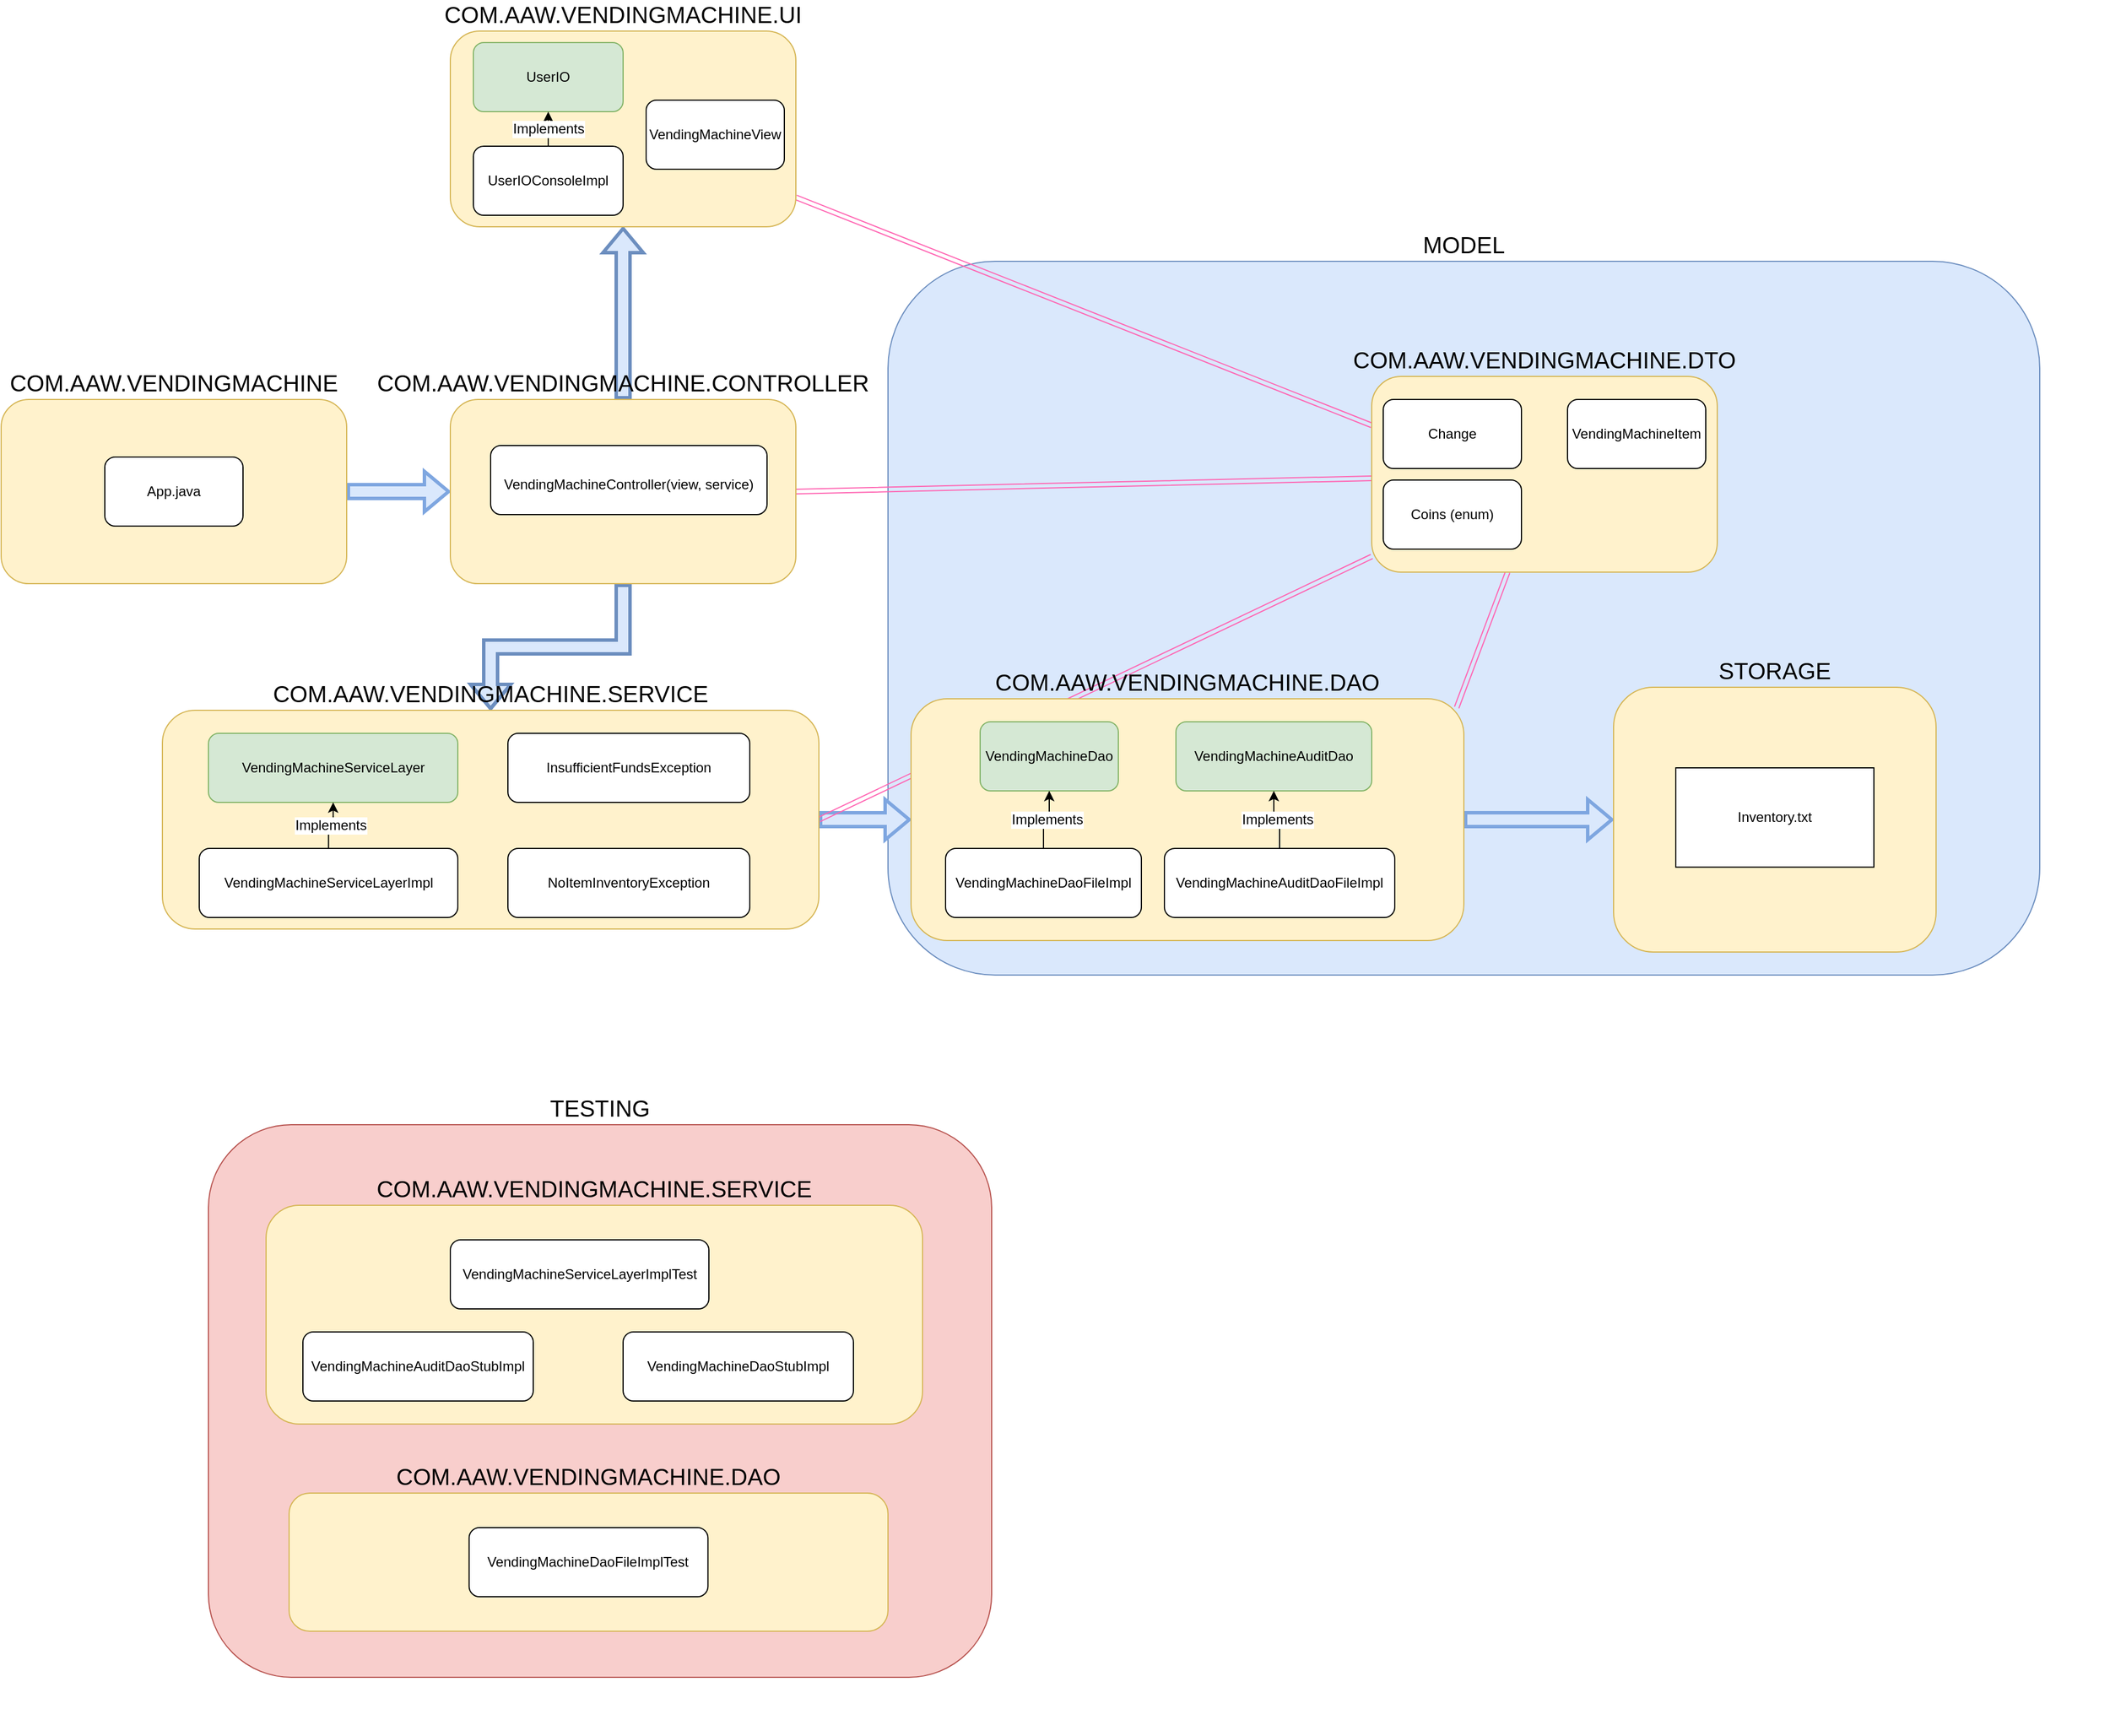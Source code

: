 <mxfile version="14.9.4" type="device" pages="4"><diagram id="OoF7G4NYXVCLZxk5NC1T" name="Design"><mxGraphModel dx="2880" dy="2231" grid="1" gridSize="10" guides="1" tooltips="1" connect="1" arrows="1" fold="1" page="1" pageScale="1" pageWidth="850" pageHeight="1100" math="0" shadow="0"><root><mxCell id="0"/><object label="High-Level Connection" id="k3TDwOXeoxticc01-gS3-19"><mxCell parent="0"/></object><mxCell id="k3TDwOXeoxticc01-gS3-32" value="&lt;font style=&quot;font-size: 20px&quot;&gt;MODEL&lt;/font&gt;" style="rounded=1;whiteSpace=wrap;html=1;fontSize=12;labelPosition=center;verticalLabelPosition=top;align=center;verticalAlign=bottom;fillColor=#dae8fc;strokeColor=#6c8ebf;" vertex="1" parent="k3TDwOXeoxticc01-gS3-19"><mxGeometry x="530" y="110" width="1000" height="620" as="geometry"/></mxCell><mxCell id="k3TDwOXeoxticc01-gS3-22" style="edgeStyle=orthogonalEdgeStyle;rounded=0;jumpStyle=arc;orthogonalLoop=1;jettySize=auto;html=1;entryX=0.5;entryY=1;entryDx=0;entryDy=0;fontSize=12;shape=flexArrow;strokeColor=#6c8ebf;fillColor=#DAE8FC;strokeWidth=3;" edge="1" parent="k3TDwOXeoxticc01-gS3-19" source="sEYX_OMZWQYn6KNAahJO-49" target="sEYX_OMZWQYn6KNAahJO-50"><mxGeometry relative="1" as="geometry"/></mxCell><mxCell id="k3TDwOXeoxticc01-gS3-23" style="edgeStyle=orthogonalEdgeStyle;rounded=0;jumpStyle=arc;orthogonalLoop=1;jettySize=auto;html=1;fontSize=12;shape=flexArrow;strokeColor=#6c8ebf;fillColor=#DAE8FC;strokeWidth=3;" edge="1" parent="k3TDwOXeoxticc01-gS3-19" source="sEYX_OMZWQYn6KNAahJO-49" target="sEYX_OMZWQYn6KNAahJO-51"><mxGeometry relative="1" as="geometry"/></mxCell><mxCell id="k3TDwOXeoxticc01-gS3-25" style="edgeStyle=orthogonalEdgeStyle;shape=flexArrow;rounded=0;jumpStyle=arc;orthogonalLoop=1;jettySize=auto;html=1;entryX=0;entryY=0.5;entryDx=0;entryDy=0;fontSize=12;strokeColor=#7EA6E0;strokeWidth=3;fillColor=#DAE8FC;" edge="1" parent="k3TDwOXeoxticc01-gS3-19" source="sEYX_OMZWQYn6KNAahJO-51" target="sEYX_OMZWQYn6KNAahJO-27"><mxGeometry relative="1" as="geometry"/></mxCell><mxCell id="k3TDwOXeoxticc01-gS3-26" style="edgeStyle=orthogonalEdgeStyle;shape=flexArrow;rounded=0;jumpStyle=arc;orthogonalLoop=1;jettySize=auto;html=1;entryX=0;entryY=0.5;entryDx=0;entryDy=0;fontSize=12;strokeColor=#7EA6E0;strokeWidth=3;fillColor=#DAE8FC;" edge="1" parent="k3TDwOXeoxticc01-gS3-19" source="sEYX_OMZWQYn6KNAahJO-58" target="sEYX_OMZWQYn6KNAahJO-49"><mxGeometry relative="1" as="geometry"/></mxCell><mxCell id="k3TDwOXeoxticc01-gS3-27" style="edgeStyle=orthogonalEdgeStyle;shape=flexArrow;rounded=0;jumpStyle=arc;orthogonalLoop=1;jettySize=auto;html=1;entryX=0;entryY=0.5;entryDx=0;entryDy=0;fontSize=12;strokeColor=#7EA6E0;strokeWidth=3;fillColor=#DAE8FC;" edge="1" parent="k3TDwOXeoxticc01-gS3-19" source="sEYX_OMZWQYn6KNAahJO-27" target="sEYX_OMZWQYn6KNAahJO-33"><mxGeometry relative="1" as="geometry"/></mxCell><mxCell id="k3TDwOXeoxticc01-gS3-28" style="shape=link;rounded=0;jumpStyle=arc;orthogonalLoop=1;jettySize=auto;html=1;entryX=1;entryY=0.5;entryDx=0;entryDy=0;fontSize=12;strokeWidth=1;fillColor=#DAE8FC;strokeColor=#FF66B3;" edge="1" parent="k3TDwOXeoxticc01-gS3-19" source="sEYX_OMZWQYn6KNAahJO-45" target="sEYX_OMZWQYn6KNAahJO-49"><mxGeometry relative="1" as="geometry"/></mxCell><mxCell id="k3TDwOXeoxticc01-gS3-29" style="shape=link;rounded=0;jumpStyle=arc;orthogonalLoop=1;jettySize=auto;html=1;fontSize=12;strokeColor=#FF66B3;strokeWidth=1;fillColor=#DAE8FC;entryX=0;entryY=0.25;entryDx=0;entryDy=0;" edge="1" parent="k3TDwOXeoxticc01-gS3-19" source="sEYX_OMZWQYn6KNAahJO-50" target="sEYX_OMZWQYn6KNAahJO-45"><mxGeometry relative="1" as="geometry"><mxPoint x="640" y="300" as="targetPoint"/></mxGeometry></mxCell><mxCell id="k3TDwOXeoxticc01-gS3-30" style="edgeStyle=none;shape=link;rounded=0;jumpStyle=arc;orthogonalLoop=1;jettySize=auto;html=1;entryX=1;entryY=0.5;entryDx=0;entryDy=0;fontSize=12;strokeColor=#FF66B3;strokeWidth=1;fillColor=#DAE8FC;" edge="1" parent="k3TDwOXeoxticc01-gS3-19" source="sEYX_OMZWQYn6KNAahJO-45" target="sEYX_OMZWQYn6KNAahJO-51"><mxGeometry relative="1" as="geometry"/></mxCell><mxCell id="k3TDwOXeoxticc01-gS3-31" style="edgeStyle=none;shape=link;rounded=0;jumpStyle=arc;orthogonalLoop=1;jettySize=auto;html=1;entryX=0.987;entryY=0.036;entryDx=0;entryDy=0;entryPerimeter=0;fontSize=12;strokeColor=#FF66B3;strokeWidth=1;fillColor=#DAE8FC;" edge="1" parent="k3TDwOXeoxticc01-gS3-19" source="sEYX_OMZWQYn6KNAahJO-45" target="sEYX_OMZWQYn6KNAahJO-27"><mxGeometry relative="1" as="geometry"/></mxCell><object label="Packages" id="sEYX_OMZWQYn6KNAahJO-25"><mxCell parent="0"/></object><mxCell id="sEYX_OMZWQYn6KNAahJO-50" value="&lt;div&gt;COM.AAW.VENDINGMACHINE.UI&lt;/div&gt;" style="rounded=1;whiteSpace=wrap;html=1;fillColor=#fff2cc;strokeColor=#d6b656;labelPosition=center;verticalLabelPosition=top;align=center;verticalAlign=bottom;fontSize=20;" vertex="1" parent="sEYX_OMZWQYn6KNAahJO-25"><mxGeometry x="150" y="-90" width="300" height="170" as="geometry"/></mxCell><mxCell id="sEYX_OMZWQYn6KNAahJO-36" value="Implements" style="edgeStyle=orthogonalEdgeStyle;rounded=0;jumpStyle=arc;orthogonalLoop=1;jettySize=auto;html=1;fontSize=12;" edge="1" parent="sEYX_OMZWQYn6KNAahJO-25" source="sEYX_OMZWQYn6KNAahJO-37"><mxGeometry relative="1" as="geometry"><mxPoint x="225" y="130" as="targetPoint"/></mxGeometry></mxCell><mxCell id="sEYX_OMZWQYn6KNAahJO-66" value="" style="group" vertex="1" connectable="0" parent="sEYX_OMZWQYn6KNAahJO-25"><mxGeometry x="950" y="210" width="300" height="170" as="geometry"/></mxCell><mxCell id="sEYX_OMZWQYn6KNAahJO-45" value="&lt;font style=&quot;font-size: 20px&quot;&gt;COM.AAW.VENDINGMACHINE.DTO&lt;/font&gt;" style="rounded=1;whiteSpace=wrap;html=1;fillColor=#fff2cc;strokeColor=#d6b656;labelPosition=center;verticalLabelPosition=top;align=center;verticalAlign=bottom;" vertex="1" parent="sEYX_OMZWQYn6KNAahJO-66"><mxGeometry width="300" height="170" as="geometry"/></mxCell><mxCell id="sEYX_OMZWQYn6KNAahJO-47" value="Change" style="rounded=1;whiteSpace=wrap;html=1;fontFamily=Helvetica;fontSize=12;fontColor=#000000;align=center;strokeColor=#000000;fillColor=#ffffff;" vertex="1" parent="sEYX_OMZWQYn6KNAahJO-66"><mxGeometry x="10" y="20" width="120" height="60" as="geometry"/></mxCell><mxCell id="sEYX_OMZWQYn6KNAahJO-48" value="VendingMachineItem" style="rounded=1;whiteSpace=wrap;html=1;fontFamily=Helvetica;fontSize=12;fontColor=#000000;align=center;strokeColor=#000000;fillColor=#ffffff;" vertex="1" parent="sEYX_OMZWQYn6KNAahJO-66"><mxGeometry x="170" y="20" width="120" height="60" as="geometry"/></mxCell><mxCell id="k3TDwOXeoxticc01-gS3-37" value="Coins (enum)" style="rounded=1;whiteSpace=wrap;html=1;fontSize=12;" vertex="1" parent="sEYX_OMZWQYn6KNAahJO-66"><mxGeometry x="10" y="90" width="120" height="60" as="geometry"/></mxCell><mxCell id="sEYX_OMZWQYn6KNAahJO-64" value="" style="group" vertex="1" connectable="0" parent="sEYX_OMZWQYn6KNAahJO-25"><mxGeometry x="150" y="230" width="300" height="160" as="geometry"/></mxCell><mxCell id="sEYX_OMZWQYn6KNAahJO-49" value="&lt;div align=&quot;center&quot;&gt;COM.AAW.VENDINGMACHINE.CONTROLLER&lt;/div&gt;" style="rounded=1;whiteSpace=wrap;html=1;fillColor=#fff2cc;strokeColor=#d6b656;labelPosition=center;verticalLabelPosition=top;align=center;verticalAlign=bottom;fontSize=20;" vertex="1" parent="sEYX_OMZWQYn6KNAahJO-64"><mxGeometry width="300" height="160" as="geometry"/></mxCell><mxCell id="sEYX_OMZWQYn6KNAahJO-53" value="&lt;div&gt;&lt;font style=&quot;font-size: 12px&quot;&gt;VendingMachineController(view, service)&lt;br&gt;&lt;/font&gt;&lt;/div&gt;" style="rounded=1;whiteSpace=wrap;html=1;fontFamily=Helvetica;fontSize=20;fontColor=#000000;align=center;strokeColor=#000000;fillColor=#ffffff;" vertex="1" parent="sEYX_OMZWQYn6KNAahJO-64"><mxGeometry x="35" y="40" width="240" height="60" as="geometry"/></mxCell><mxCell id="sEYX_OMZWQYn6KNAahJO-57" value="" style="group" vertex="1" connectable="0" parent="sEYX_OMZWQYn6KNAahJO-25"><mxGeometry x="-240" y="230" width="300" height="160" as="geometry"/></mxCell><mxCell id="sEYX_OMZWQYn6KNAahJO-58" value="COM.AAW.VENDINGMACHINE" style="rounded=1;whiteSpace=wrap;html=1;fillColor=#fff2cc;strokeColor=#d6b656;labelPosition=center;verticalLabelPosition=top;align=center;verticalAlign=bottom;fontSize=20;" vertex="1" parent="sEYX_OMZWQYn6KNAahJO-57"><mxGeometry width="300" height="160" as="geometry"/></mxCell><mxCell id="sEYX_OMZWQYn6KNAahJO-59" value="App.java" style="rounded=1;whiteSpace=wrap;html=1;fontFamily=Helvetica;fontSize=12;fontColor=#000000;align=center;strokeColor=#000000;fillColor=#ffffff;" vertex="1" parent="sEYX_OMZWQYn6KNAahJO-57"><mxGeometry x="90" y="50" width="120" height="60" as="geometry"/></mxCell><mxCell id="CrSQT0zqwehEOhELOCYa-11" value="" style="group" vertex="1" connectable="0" parent="sEYX_OMZWQYn6KNAahJO-25"><mxGeometry x="1160" y="480" width="430" height="230" as="geometry"/></mxCell><mxCell id="sEYX_OMZWQYn6KNAahJO-33" value="STORAGE" style="rounded=1;whiteSpace=wrap;html=1;fillColor=#fff2cc;strokeColor=#d6b656;labelPosition=center;verticalLabelPosition=top;align=center;verticalAlign=bottom;fontSize=20;" vertex="1" parent="CrSQT0zqwehEOhELOCYa-11"><mxGeometry width="280" height="230" as="geometry"/></mxCell><mxCell id="CrSQT0zqwehEOhELOCYa-10" value="Inventory.txt" style="rounded=0;whiteSpace=wrap;html=1;fontSize=12;" vertex="1" parent="CrSQT0zqwehEOhELOCYa-11"><mxGeometry x="53.997" y="70.005" width="172" height="86.25" as="geometry"/></mxCell><mxCell id="k3TDwOXeoxticc01-gS3-16" value="" style="group" vertex="1" connectable="0" parent="sEYX_OMZWQYn6KNAahJO-25"><mxGeometry x="550" y="490" width="690" height="210" as="geometry"/></mxCell><mxCell id="sEYX_OMZWQYn6KNAahJO-27" value="&lt;font style=&quot;font-size: 20px&quot;&gt;COM.AAW.VENDINGMACHINE.DAO&lt;/font&gt;" style="rounded=1;whiteSpace=wrap;html=1;fillColor=#fff2cc;strokeColor=#d6b656;labelPosition=center;verticalLabelPosition=top;align=center;verticalAlign=bottom;" vertex="1" parent="k3TDwOXeoxticc01-gS3-16"><mxGeometry width="480" height="210" as="geometry"/></mxCell><mxCell id="CrSQT0zqwehEOhELOCYa-7" value="VendingMachineAuditDaoFileImpl" style="rounded=1;whiteSpace=wrap;html=1;fontFamily=Helvetica;fontSize=12;fontColor=#000000;align=center;strokeColor=#000000;fillColor=#ffffff;" vertex="1" parent="k3TDwOXeoxticc01-gS3-16"><mxGeometry x="220" y="130" width="200" height="60" as="geometry"/></mxCell><mxCell id="CrSQT0zqwehEOhELOCYa-6" value="VendingMachineAuditDao" style="rounded=1;whiteSpace=wrap;html=1;fontFamily=Helvetica;fontSize=12;fontColor=#000000;align=center;strokeColor=#82b366;fillColor=#d5e8d4;" vertex="1" parent="k3TDwOXeoxticc01-gS3-16"><mxGeometry x="230" y="20" width="170" height="60" as="geometry"/></mxCell><mxCell id="CrSQT0zqwehEOhELOCYa-1" value="VendingMachineDao" style="rounded=1;whiteSpace=wrap;html=1;fontFamily=Helvetica;fontSize=12;fontColor=#000000;align=center;strokeColor=#82b366;fillColor=#d5e8d4;" vertex="1" parent="k3TDwOXeoxticc01-gS3-16"><mxGeometry x="60" y="20" width="120" height="60" as="geometry"/></mxCell><mxCell id="CrSQT0zqwehEOhELOCYa-4" value="VendingMachineDaoFileImpl" style="rounded=1;whiteSpace=wrap;html=1;fontFamily=Helvetica;fontSize=12;fontColor=#000000;align=center;strokeColor=#000000;fillColor=#ffffff;" vertex="1" parent="k3TDwOXeoxticc01-gS3-16"><mxGeometry x="30" y="130" width="170" height="60" as="geometry"/></mxCell><mxCell id="CrSQT0zqwehEOhELOCYa-8" value="Implements" style="edgeStyle=orthogonalEdgeStyle;rounded=0;jumpStyle=arc;orthogonalLoop=1;jettySize=auto;html=1;fontSize=12;" edge="1" parent="k3TDwOXeoxticc01-gS3-16" source="CrSQT0zqwehEOhELOCYa-7" target="CrSQT0zqwehEOhELOCYa-6"><mxGeometry x="-30" y="700" as="geometry"/></mxCell><mxCell id="CrSQT0zqwehEOhELOCYa-5" value="Implements" style="edgeStyle=orthogonalEdgeStyle;rounded=0;jumpStyle=arc;orthogonalLoop=1;jettySize=auto;html=1;fontSize=12;" edge="1" parent="k3TDwOXeoxticc01-gS3-16" source="CrSQT0zqwehEOhELOCYa-4" target="CrSQT0zqwehEOhELOCYa-1"><mxGeometry x="-30" y="700" as="geometry"/></mxCell><mxCell id="k3TDwOXeoxticc01-gS3-17" value="" style="group" vertex="1" connectable="0" parent="sEYX_OMZWQYn6KNAahJO-25"><mxGeometry x="-120" y="480" width="610" height="230" as="geometry"/></mxCell><mxCell id="sEYX_OMZWQYn6KNAahJO-51" value="COM.AAW.VENDINGMACHINE.SERVICE" style="rounded=1;whiteSpace=wrap;html=1;fillColor=#fff2cc;strokeColor=#d6b656;labelPosition=center;verticalLabelPosition=top;align=center;verticalAlign=bottom;fontSize=20;" vertex="1" parent="k3TDwOXeoxticc01-gS3-17"><mxGeometry x="20" y="20" width="570" height="190" as="geometry"/></mxCell><mxCell id="k3TDwOXeoxticc01-gS3-10" value="VendingMachineServiceLayer" style="rounded=1;whiteSpace=wrap;html=1;fontSize=12;fillColor=#d5e8d4;strokeColor=#82b366;" vertex="1" parent="k3TDwOXeoxticc01-gS3-17"><mxGeometry x="60" y="40" width="216.5" height="60" as="geometry"/></mxCell><mxCell id="k3TDwOXeoxticc01-gS3-11" value="VendingMachineServiceLayerImpl" style="rounded=1;whiteSpace=wrap;html=1;fontSize=12;" vertex="1" parent="k3TDwOXeoxticc01-gS3-17"><mxGeometry x="52" y="140" width="224.5" height="60" as="geometry"/></mxCell><mxCell id="k3TDwOXeoxticc01-gS3-12" value="Implements" style="edgeStyle=orthogonalEdgeStyle;rounded=0;jumpStyle=arc;orthogonalLoop=1;jettySize=auto;html=1;entryX=0.5;entryY=1;entryDx=0;entryDy=0;fontSize=12;" edge="1" parent="k3TDwOXeoxticc01-gS3-17" source="k3TDwOXeoxticc01-gS3-11" target="k3TDwOXeoxticc01-gS3-10"><mxGeometry relative="1" as="geometry"/></mxCell><mxCell id="k3TDwOXeoxticc01-gS3-35" value="InsufficientFundsException" style="rounded=1;whiteSpace=wrap;html=1;fontSize=12;" vertex="1" parent="k3TDwOXeoxticc01-gS3-17"><mxGeometry x="320" y="40" width="210" height="60" as="geometry"/></mxCell><mxCell id="k3TDwOXeoxticc01-gS3-36" value="NoItemInventoryException" style="rounded=1;whiteSpace=wrap;html=1;fontSize=12;" vertex="1" parent="k3TDwOXeoxticc01-gS3-17"><mxGeometry x="320" y="140" width="210" height="60" as="geometry"/></mxCell><mxCell id="k3TDwOXeoxticc01-gS3-34" value="" style="group" vertex="1" connectable="0" parent="sEYX_OMZWQYn6KNAahJO-25"><mxGeometry x="170" y="-80" width="270" height="150" as="geometry"/></mxCell><mxCell id="k3TDwOXeoxticc01-gS3-33" value="VendingMachineView" style="rounded=1;whiteSpace=wrap;html=1;fontSize=12;" vertex="1" parent="k3TDwOXeoxticc01-gS3-34"><mxGeometry x="150" y="50" width="120" height="60" as="geometry"/></mxCell><mxCell id="sEYX_OMZWQYn6KNAahJO-54" value="UserIO" style="rounded=1;whiteSpace=wrap;html=1;fontFamily=Helvetica;fontSize=12;fontColor=#000000;align=center;strokeColor=#82b366;fillColor=#d5e8d4;" vertex="1" parent="k3TDwOXeoxticc01-gS3-34"><mxGeometry width="130" height="60" as="geometry"/></mxCell><mxCell id="sEYX_OMZWQYn6KNAahJO-56" value="UserIOConsoleImpl" style="rounded=1;whiteSpace=wrap;html=1;fontFamily=Helvetica;fontSize=12;fontColor=#000000;align=center;strokeColor=#000000;fillColor=#ffffff;" vertex="1" parent="k3TDwOXeoxticc01-gS3-34"><mxGeometry y="90" width="130" height="60" as="geometry"/></mxCell><mxCell id="sEYX_OMZWQYn6KNAahJO-55" value="Implements" style="edgeStyle=orthogonalEdgeStyle;rounded=0;jumpStyle=arc;orthogonalLoop=1;jettySize=auto;html=1;fontSize=12;" edge="1" parent="k3TDwOXeoxticc01-gS3-34" source="sEYX_OMZWQYn6KNAahJO-56" target="sEYX_OMZWQYn6KNAahJO-54"><mxGeometry relative="1" as="geometry"/></mxCell><mxCell id="WE9ymeYeno0-D-J5T8xu-0" value="&lt;font style=&quot;font-size: 20px&quot;&gt;TESTING&lt;/font&gt;" style="rounded=1;whiteSpace=wrap;html=1;fontSize=12;fillColor=#f8cecc;strokeColor=#b85450;labelPosition=center;verticalLabelPosition=top;align=center;verticalAlign=bottom;" vertex="1" parent="sEYX_OMZWQYn6KNAahJO-25"><mxGeometry x="-60" y="860" width="680" height="480" as="geometry"/></mxCell><mxCell id="WE9ymeYeno0-D-J5T8xu-1" value="" style="group" vertex="1" connectable="0" parent="sEYX_OMZWQYn6KNAahJO-25"><mxGeometry x="-30" y="910" width="650" height="430" as="geometry"/></mxCell><mxCell id="WE9ymeYeno0-D-J5T8xu-2" value="COM.AAW.VENDINGMACHINE.SERVICE" style="rounded=1;whiteSpace=wrap;html=1;fillColor=#fff2cc;strokeColor=#d6b656;labelPosition=center;verticalLabelPosition=top;align=center;verticalAlign=bottom;fontSize=20;" vertex="1" parent="WE9ymeYeno0-D-J5T8xu-1"><mxGeometry x="20" y="20" width="570" height="190" as="geometry"/></mxCell><mxCell id="WE9ymeYeno0-D-J5T8xu-3" value="VendingMachineServiceLayerImplTest" style="rounded=1;whiteSpace=wrap;html=1;fontSize=12;" vertex="1" parent="WE9ymeYeno0-D-J5T8xu-1"><mxGeometry x="180" y="50" width="224.5" height="60" as="geometry"/></mxCell><mxCell id="WE9ymeYeno0-D-J5T8xu-4" value="VendingMachineAuditDaoStubImpl" style="rounded=1;whiteSpace=wrap;html=1;fontFamily=Helvetica;fontSize=12;fontColor=#000000;align=center;strokeColor=#000000;fillColor=#ffffff;" vertex="1" parent="WE9ymeYeno0-D-J5T8xu-1"><mxGeometry x="52" y="130" width="200" height="60" as="geometry"/></mxCell><mxCell id="WE9ymeYeno0-D-J5T8xu-5" value="VendingMachineDaoStubImpl" style="rounded=1;whiteSpace=wrap;html=1;fontFamily=Helvetica;fontSize=12;fontColor=#000000;align=center;strokeColor=#000000;fillColor=#ffffff;" vertex="1" parent="WE9ymeYeno0-D-J5T8xu-1"><mxGeometry x="330" y="130" width="200" height="60" as="geometry"/></mxCell><mxCell id="WE9ymeYeno0-D-J5T8xu-6" value="" style="group" vertex="1" connectable="0" parent="sEYX_OMZWQYn6KNAahJO-25"><mxGeometry x="10" y="1180" width="520" height="210" as="geometry"/></mxCell><mxCell id="WE9ymeYeno0-D-J5T8xu-7" value="&lt;font style=&quot;font-size: 20px&quot;&gt;COM.AAW.VENDINGMACHINE.DAO&lt;/font&gt;" style="rounded=1;whiteSpace=wrap;html=1;fillColor=#fff2cc;strokeColor=#d6b656;labelPosition=center;verticalLabelPosition=top;align=center;verticalAlign=bottom;" vertex="1" parent="WE9ymeYeno0-D-J5T8xu-6"><mxGeometry width="520" height="120" as="geometry"/></mxCell><mxCell id="WE9ymeYeno0-D-J5T8xu-8" value="VendingMachineDaoFileImplTest" style="rounded=1;whiteSpace=wrap;html=1;fontFamily=Helvetica;fontSize=12;fontColor=#000000;align=center;strokeColor=#000000;fillColor=#ffffff;" vertex="1" parent="WE9ymeYeno0-D-J5T8xu-6"><mxGeometry x="156.3" y="30" width="207.39" height="60" as="geometry"/></mxCell><object label="Instantiations" id="sEYX_OMZWQYn6KNAahJO-44"><mxCell visible="0" parent="0"/></object><mxCell id="sEYX_OMZWQYn6KNAahJO-61" value="&lt;font style=&quot;font-size: 20px&quot;&gt;Instantiates&lt;/font&gt;" style="edgeStyle=orthogonalEdgeStyle;rounded=0;jumpStyle=arc;orthogonalLoop=1;jettySize=auto;html=1;entryX=0;entryY=0.5;entryDx=0;entryDy=0;fontSize=12;" edge="1" parent="sEYX_OMZWQYn6KNAahJO-44" source="sEYX_OMZWQYn6KNAahJO-59" target="sEYX_OMZWQYn6KNAahJO-56"><mxGeometry relative="1" as="geometry"/></mxCell><mxCell id="sEYX_OMZWQYn6KNAahJO-60" value="Instantiates" style="edgeStyle=orthogonalEdgeStyle;rounded=0;orthogonalLoop=1;jettySize=auto;html=1;fontSize=20;exitX=1;exitY=0.5;exitDx=0;exitDy=0;entryX=0;entryY=0.5;entryDx=0;entryDy=0;" edge="1" parent="sEYX_OMZWQYn6KNAahJO-44" source="sEYX_OMZWQYn6KNAahJO-59" target="sEYX_OMZWQYn6KNAahJO-53"><mxGeometry relative="1" as="geometry"><Array as="points"><mxPoint x="-210" y="350"/><mxPoint x="110" y="350"/><mxPoint x="110" y="320"/></Array></mxGeometry></mxCell><mxCell id="k3TDwOXeoxticc01-gS3-1" value="&lt;font style=&quot;font-size: 20px&quot;&gt;Instantiates&lt;/font&gt;" style="edgeStyle=orthogonalEdgeStyle;rounded=0;jumpStyle=arc;orthogonalLoop=1;jettySize=auto;html=1;entryX=0;entryY=0.5;entryDx=0;entryDy=0;fontSize=12;" edge="1" parent="sEYX_OMZWQYn6KNAahJO-44" source="sEYX_OMZWQYn6KNAahJO-59" target="CrSQT0zqwehEOhELOCYa-4"><mxGeometry relative="1" as="geometry"><Array as="points"><mxPoint x="-260" y="850"/></Array></mxGeometry></mxCell><mxCell id="k3TDwOXeoxticc01-gS3-2" value="&lt;font style=&quot;font-size: 20px&quot;&gt;Instantiates&lt;/font&gt;" style="edgeStyle=orthogonalEdgeStyle;rounded=0;jumpStyle=arc;orthogonalLoop=1;jettySize=auto;html=1;entryX=0.5;entryY=1;entryDx=0;entryDy=0;fontSize=12;" edge="1" parent="sEYX_OMZWQYn6KNAahJO-44" source="sEYX_OMZWQYn6KNAahJO-59" target="CrSQT0zqwehEOhELOCYa-7"><mxGeometry relative="1" as="geometry"><Array as="points"><mxPoint x="-100" y="330"/><mxPoint x="-100" y="920"/><mxPoint x="340" y="920"/></Array></mxGeometry></mxCell><object label="Inheritance" id="sEYX_OMZWQYn6KNAahJO-6"><mxCell parent="0"/></object><mxCell id="sEYX_OMZWQYn6KNAahJO-17" value="Implements" style="edgeStyle=orthogonalEdgeStyle;rounded=0;jumpStyle=arc;orthogonalLoop=1;jettySize=auto;html=1;fontSize=12;" edge="1" parent="sEYX_OMZWQYn6KNAahJO-6" source="sEYX_OMZWQYn6KNAahJO-18"><mxGeometry relative="1" as="geometry"><mxPoint x="225" y="130" as="targetPoint"/></mxGeometry></mxCell><object label="Declarations" id="k3TDwOXeoxticc01-gS3-3"><mxCell parent="0" visible="0"/></object><mxCell id="sEYX_OMZWQYn6KNAahJO-62" value="Declares" style="edgeStyle=orthogonalEdgeStyle;rounded=0;orthogonalLoop=1;jettySize=auto;html=1;fontSize=20;entryX=0;entryY=0.5;entryDx=0;entryDy=0;exitX=1;exitY=0.5;exitDx=0;exitDy=0;jumpStyle=arc;" edge="1" parent="k3TDwOXeoxticc01-gS3-3" source="sEYX_OMZWQYn6KNAahJO-59" target="sEYX_OMZWQYn6KNAahJO-54"><mxGeometry relative="1" as="geometry"><mxPoint x="60" y="180" as="targetPoint"/><Array as="points"><mxPoint x="-210" y="320"/><mxPoint x="-110" y="320"/><mxPoint x="-110" y="100"/></Array></mxGeometry></mxCell><mxCell id="k3TDwOXeoxticc01-gS3-5" value="&lt;font style=&quot;font-size: 20px&quot;&gt;Declares&lt;/font&gt;" style="edgeStyle=orthogonalEdgeStyle;rounded=0;jumpStyle=arc;orthogonalLoop=1;jettySize=auto;html=1;entryX=0;entryY=0.5;entryDx=0;entryDy=0;fontSize=12;" edge="1" parent="k3TDwOXeoxticc01-gS3-3" source="sEYX_OMZWQYn6KNAahJO-59" target="CrSQT0zqwehEOhELOCYa-1"><mxGeometry relative="1" as="geometry"/></mxCell><mxCell id="k3TDwOXeoxticc01-gS3-7" value="&lt;font style=&quot;font-size: 20px&quot;&gt;Declares&lt;/font&gt;" style="edgeStyle=orthogonalEdgeStyle;rounded=0;jumpStyle=arc;orthogonalLoop=1;jettySize=auto;html=1;fontSize=12;" edge="1" parent="k3TDwOXeoxticc01-gS3-3" source="sEYX_OMZWQYn6KNAahJO-59" target="CrSQT0zqwehEOhELOCYa-6"><mxGeometry relative="1" as="geometry"><Array as="points"><mxPoint x="-270" y="650"/><mxPoint x="335" y="650"/></Array></mxGeometry></mxCell></root></mxGraphModel></diagram><diagram id="2bJm8pgUlgXt_QJTcY8k" name="Flowchart"><mxGraphModel dx="4403" dy="1980" grid="1" gridSize="10" guides="1" tooltips="1" connect="1" arrows="1" fold="1" page="1" pageScale="1" pageWidth="850" pageHeight="1100" math="0" shadow="0"><root><mxCell id="3GpXsao0kiNE0YTcrzL2-0"/><object label="Other" id="3GpXsao0kiNE0YTcrzL2-1"><mxCell parent="3GpXsao0kiNE0YTcrzL2-0"/></object><mxCell id="3GpXsao0kiNE0YTcrzL2-6" style="edgeStyle=orthogonalEdgeStyle;rounded=0;orthogonalLoop=1;jettySize=auto;html=1;entryX=0.5;entryY=0;entryDx=0;entryDy=0;fontSize=20;" edge="1" parent="3GpXsao0kiNE0YTcrzL2-1" source="3GpXsao0kiNE0YTcrzL2-3" target="3GpXsao0kiNE0YTcrzL2-5"><mxGeometry relative="1" as="geometry"/></mxCell><mxCell id="3GpXsao0kiNE0YTcrzL2-3" value="START" style="ellipse;whiteSpace=wrap;html=1;aspect=fixed;fontSize=20;" vertex="1" parent="3GpXsao0kiNE0YTcrzL2-1"><mxGeometry x="280" y="100" width="90" height="90" as="geometry"/></mxCell><mxCell id="3GpXsao0kiNE0YTcrzL2-9" value="" style="edgeStyle=orthogonalEdgeStyle;rounded=0;orthogonalLoop=1;jettySize=auto;html=1;fontSize=20;" edge="1" parent="3GpXsao0kiNE0YTcrzL2-1" source="3GpXsao0kiNE0YTcrzL2-4" target="3GpXsao0kiNE0YTcrzL2-8"><mxGeometry relative="1" as="geometry"/></mxCell><mxCell id="3GpXsao0kiNE0YTcrzL2-7" style="edgeStyle=orthogonalEdgeStyle;rounded=0;orthogonalLoop=1;jettySize=auto;html=1;entryX=0.5;entryY=0;entryDx=0;entryDy=0;fontSize=20;" edge="1" parent="3GpXsao0kiNE0YTcrzL2-1" source="3GpXsao0kiNE0YTcrzL2-5" target="3GpXsao0kiNE0YTcrzL2-4"><mxGeometry relative="1" as="geometry"/></mxCell><mxCell id="3GpXsao0kiNE0YTcrzL2-19" style="edgeStyle=orthogonalEdgeStyle;rounded=0;orthogonalLoop=1;jettySize=auto;html=1;fontSize=20;" edge="1" parent="3GpXsao0kiNE0YTcrzL2-1" source="3GpXsao0kiNE0YTcrzL2-8" target="3GpXsao0kiNE0YTcrzL2-16"><mxGeometry relative="1" as="geometry"/></mxCell><mxCell id="3GpXsao0kiNE0YTcrzL2-21" style="edgeStyle=orthogonalEdgeStyle;rounded=0;orthogonalLoop=1;jettySize=auto;html=1;entryX=1;entryY=0.5;entryDx=0;entryDy=0;fontSize=20;" edge="1" parent="3GpXsao0kiNE0YTcrzL2-1" source="3GpXsao0kiNE0YTcrzL2-10" target="3GpXsao0kiNE0YTcrzL2-4"><mxGeometry relative="1" as="geometry"><Array as="points"><mxPoint x="750" y="750"/><mxPoint x="750" y="405"/></Array></mxGeometry></mxCell><mxCell id="3GpXsao0kiNE0YTcrzL2-42" value="No" style="edgeStyle=orthogonalEdgeStyle;rounded=0;orthogonalLoop=1;jettySize=auto;html=1;fontSize=20;" edge="1" parent="3GpXsao0kiNE0YTcrzL2-1" source="3GpXsao0kiNE0YTcrzL2-23" target="3GpXsao0kiNE0YTcrzL2-41"><mxGeometry relative="1" as="geometry"/></mxCell><mxCell id="3GpXsao0kiNE0YTcrzL2-29" style="edgeStyle=orthogonalEdgeStyle;rounded=0;orthogonalLoop=1;jettySize=auto;html=1;entryX=1;entryY=0.5;entryDx=0;entryDy=0;fontSize=20;" edge="1" parent="3GpXsao0kiNE0YTcrzL2-1" source="3GpXsao0kiNE0YTcrzL2-25" target="3GpXsao0kiNE0YTcrzL2-28"><mxGeometry relative="1" as="geometry"/></mxCell><mxCell id="3GpXsao0kiNE0YTcrzL2-31" style="edgeStyle=orthogonalEdgeStyle;rounded=0;orthogonalLoop=1;jettySize=auto;html=1;fontSize=20;" edge="1" parent="3GpXsao0kiNE0YTcrzL2-1" source="3GpXsao0kiNE0YTcrzL2-28" target="3GpXsao0kiNE0YTcrzL2-30"><mxGeometry relative="1" as="geometry"/></mxCell><mxCell id="3GpXsao0kiNE0YTcrzL2-30" value="END" style="ellipse;whiteSpace=wrap;html=1;fontSize=20;" vertex="1" parent="3GpXsao0kiNE0YTcrzL2-1"><mxGeometry x="-350" y="615" width="120" height="80" as="geometry"/></mxCell><mxCell id="3GpXsao0kiNE0YTcrzL2-37" style="edgeStyle=orthogonalEdgeStyle;rounded=0;orthogonalLoop=1;jettySize=auto;html=1;entryX=1;entryY=0.25;entryDx=0;entryDy=0;fontSize=20;" edge="1" parent="3GpXsao0kiNE0YTcrzL2-1" source="3GpXsao0kiNE0YTcrzL2-32" target="3GpXsao0kiNE0YTcrzL2-4"><mxGeometry relative="1" as="geometry"><Array as="points"><mxPoint x="790" y="1255"/><mxPoint x="790" y="379"/></Array></mxGeometry></mxCell><mxCell id="3GpXsao0kiNE0YTcrzL2-52" value="No" style="edgeStyle=orthogonalEdgeStyle;rounded=0;jumpStyle=arc;orthogonalLoop=1;jettySize=auto;html=1;fontSize=20;" edge="1" parent="3GpXsao0kiNE0YTcrzL2-1" source="3GpXsao0kiNE0YTcrzL2-41" target="3GpXsao0kiNE0YTcrzL2-51"><mxGeometry relative="1" as="geometry"/></mxCell><mxCell id="3GpXsao0kiNE0YTcrzL2-41" value="Is item.getPrice() &amp;lt; cash?" style="rhombus;whiteSpace=wrap;html=1;fontSize=20;" vertex="1" parent="3GpXsao0kiNE0YTcrzL2-1"><mxGeometry x="168.75" y="1430" width="292.5" height="190" as="geometry"/></mxCell><mxCell id="3GpXsao0kiNE0YTcrzL2-46" value="" style="edgeStyle=orthogonalEdgeStyle;rounded=0;orthogonalLoop=1;jettySize=auto;html=1;fontSize=20;jumpStyle=arc;" edge="1" parent="3GpXsao0kiNE0YTcrzL2-1" source="3GpXsao0kiNE0YTcrzL2-43" target="3GpXsao0kiNE0YTcrzL2-45"><mxGeometry relative="1" as="geometry"/></mxCell><mxCell id="3GpXsao0kiNE0YTcrzL2-48" style="edgeStyle=orthogonalEdgeStyle;rounded=0;jumpStyle=arc;orthogonalLoop=1;jettySize=auto;html=1;entryX=1;entryY=0.75;entryDx=0;entryDy=0;fontSize=20;exitX=0.5;exitY=0;exitDx=0;exitDy=0;" edge="1" parent="3GpXsao0kiNE0YTcrzL2-1" source="3GpXsao0kiNE0YTcrzL2-45" target="3GpXsao0kiNE0YTcrzL2-4"><mxGeometry relative="1" as="geometry"><Array as="points"><mxPoint x="1108" y="429"/></Array></mxGeometry></mxCell><mxCell id="3GpXsao0kiNE0YTcrzL2-53" style="edgeStyle=orthogonalEdgeStyle;rounded=0;jumpStyle=arc;orthogonalLoop=1;jettySize=auto;html=1;entryX=1;entryY=0.25;entryDx=0;entryDy=0;fontSize=20;" edge="1" parent="3GpXsao0kiNE0YTcrzL2-1" source="3GpXsao0kiNE0YTcrzL2-49" target="3GpXsao0kiNE0YTcrzL2-4"><mxGeometry relative="1" as="geometry"><Array as="points"><mxPoint x="950" y="379"/></Array></mxGeometry></mxCell><mxCell id="3GpXsao0kiNE0YTcrzL2-54" style="edgeStyle=orthogonalEdgeStyle;rounded=0;jumpStyle=arc;orthogonalLoop=1;jettySize=auto;html=1;entryX=0.5;entryY=1;entryDx=0;entryDy=0;fontSize=20;" edge="1" parent="3GpXsao0kiNE0YTcrzL2-1" source="3GpXsao0kiNE0YTcrzL2-51" target="3GpXsao0kiNE0YTcrzL2-45"><mxGeometry relative="1" as="geometry"/></mxCell><object label="Processes" id="v3ovpOhVmxOScQ48Xo3O-0"><mxCell parent="3GpXsao0kiNE0YTcrzL2-0"/></object><mxCell id="3GpXsao0kiNE0YTcrzL2-5" value="&lt;div&gt;Load inventory&lt;/div&gt;&lt;div&gt;Set n = num items&lt;br&gt;&lt;/div&gt;" style="rounded=0;whiteSpace=wrap;html=1;fontSize=20;" vertex="1" parent="v3ovpOhVmxOScQ48Xo3O-0"><mxGeometry x="220" y="240" width="210" height="60" as="geometry"/></mxCell><mxCell id="3GpXsao0kiNE0YTcrzL2-25" value="Dispense change" style="rounded=0;whiteSpace=wrap;html=1;fontSize=20;" vertex="1" parent="v3ovpOhVmxOScQ48Xo3O-0"><mxGeometry x="51.25" y="625" width="120" height="60" as="geometry"/></mxCell><mxCell id="3GpXsao0kiNE0YTcrzL2-28" value="Save inventory" style="rounded=0;whiteSpace=wrap;html=1;fontSize=20;" vertex="1" parent="v3ovpOhVmxOScQ48Xo3O-0"><mxGeometry x="-140" y="625" width="120" height="60" as="geometry"/></mxCell><mxCell id="3GpXsao0kiNE0YTcrzL2-10" value="Validate cash input;&lt;br&gt;Increment cash var" style="rounded=0;whiteSpace=wrap;html=1;fontFamily=Helvetica;fontSize=20;fontColor=#000000;align=center;strokeColor=#000000;fillColor=#ffffff;" vertex="1" parent="v3ovpOhVmxOScQ48Xo3O-0"><mxGeometry x="470" y="720" width="235" height="60" as="geometry"/></mxCell><mxCell id="3GpXsao0kiNE0YTcrzL2-43" value="Throw NoItemInventoryException " style="rounded=0;whiteSpace=wrap;html=1;fontFamily=Helvetica;fontSize=20;fontColor=#000000;align=center;strokeColor=#000000;fillColor=#ffffff;" vertex="1" parent="v3ovpOhVmxOScQ48Xo3O-0"><mxGeometry x="590" y="907.5" width="256.87" height="115" as="geometry"/></mxCell><mxCell id="3GpXsao0kiNE0YTcrzL2-32" value="&lt;div&gt;Decrement item inventory by 1;&lt;/div&gt;&lt;div&gt;Decrement cash by price;&lt;/div&gt;&lt;div&gt;Log activity to audit&lt;br&gt;&lt;/div&gt;" style="rounded=0;whiteSpace=wrap;html=1;fontFamily=Helvetica;fontSize=20;fontColor=#000000;align=center;strokeColor=#000000;fillColor=#ffffff;" vertex="1" parent="v3ovpOhVmxOScQ48Xo3O-0"><mxGeometry x="690" y="1205" width="236.25" height="100" as="geometry"/></mxCell><mxCell id="3GpXsao0kiNE0YTcrzL2-49" value="&lt;div&gt;Decrement item inventory by 1;&lt;/div&gt;&lt;div&gt;Decrement cash by price;&lt;/div&gt;&lt;div&gt;Dispense change;&lt;/div&gt;&lt;div&gt;Log activity to audit&lt;br&gt;&lt;/div&gt;" style="rounded=0;whiteSpace=wrap;html=1;fontFamily=Helvetica;fontSize=20;fontColor=#000000;align=center;strokeColor=#000000;fillColor=#ffffff;" vertex="1" parent="v3ovpOhVmxOScQ48Xo3O-0"><mxGeometry x="720" y="1455" width="292.5" height="140" as="geometry"/></mxCell><mxCell id="3GpXsao0kiNE0YTcrzL2-51" value="Throw InsufficientFundsException" style="rounded=0;whiteSpace=wrap;html=1;fontFamily=Helvetica;fontSize=20;fontColor=#000000;align=center;strokeColor=#000000;fillColor=#ffffff;" vertex="1" parent="v3ovpOhVmxOScQ48Xo3O-0"><mxGeometry x="170" y="1790" width="291.25" height="150" as="geometry"/></mxCell><object label="I/O" id="v3ovpOhVmxOScQ48Xo3O-1"><mxCell parent="3GpXsao0kiNE0YTcrzL2-0"/></object><mxCell id="3GpXsao0kiNE0YTcrzL2-4" value="&lt;div&gt;Display main menu:&lt;/div&gt;&lt;div&gt;1. Cash input&lt;/div&gt;&lt;div&gt;2...n+1. Items&lt;br&gt;&lt;/div&gt;&lt;div&gt;n+2. Exit&lt;br&gt;&lt;/div&gt;" style="shape=parallelogram;perimeter=parallelogramPerimeter;whiteSpace=wrap;html=1;fixedSize=1;fontSize=20;" vertex="1" parent="v3ovpOhVmxOScQ48Xo3O-1"><mxGeometry x="207.5" y="350" width="235" height="110" as="geometry"/></mxCell><mxCell id="3GpXsao0kiNE0YTcrzL2-8" value="Prompt user for input" style="shape=parallelogram;perimeter=parallelogramPerimeter;whiteSpace=wrap;html=1;fixedSize=1;fontSize=20;" vertex="1" parent="v3ovpOhVmxOScQ48Xo3O-1"><mxGeometry x="207.5" y="490" width="235" height="60" as="geometry"/></mxCell><mxCell id="3GpXsao0kiNE0YTcrzL2-45" value="Display Error Message to User" style="shape=parallelogram;perimeter=parallelogramPerimeter;whiteSpace=wrap;html=1;fixedSize=1;fontFamily=Helvetica;fontSize=20;fontColor=#000000;align=center;strokeColor=#000000;fillColor=#ffffff;" vertex="1" parent="v3ovpOhVmxOScQ48Xo3O-1"><mxGeometry x="960" y="907.5" width="256.87" height="115" as="geometry"/></mxCell><object label="Decision Points" id="v3ovpOhVmxOScQ48Xo3O-2"><mxCell parent="3GpXsao0kiNE0YTcrzL2-0"/></object><mxCell id="v3ovpOhVmxOScQ48Xo3O-3" value="Is item.getPrice() == cash?" style="rhombus;whiteSpace=wrap;html=1;fontSize=20;" vertex="1" parent="v3ovpOhVmxOScQ48Xo3O-2"><mxGeometry x="168.75" y="1430" width="292.5" height="190" as="geometry"/></mxCell><mxCell id="v3ovpOhVmxOScQ48Xo3O-4" value="" style="edgeStyle=orthogonalEdgeStyle;rounded=0;jumpStyle=arc;orthogonalLoop=1;jettySize=auto;html=1;fontSize=12;" edge="1" parent="v3ovpOhVmxOScQ48Xo3O-2" source="3GpXsao0kiNE0YTcrzL2-23" target="v3ovpOhVmxOScQ48Xo3O-3"><mxGeometry relative="1" as="geometry"/></mxCell><mxCell id="3GpXsao0kiNE0YTcrzL2-50" value="Yes" style="edgeStyle=orthogonalEdgeStyle;rounded=0;jumpStyle=arc;orthogonalLoop=1;jettySize=auto;html=1;fontSize=20;" edge="1" parent="v3ovpOhVmxOScQ48Xo3O-2" source="3GpXsao0kiNE0YTcrzL2-41" target="3GpXsao0kiNE0YTcrzL2-49"><mxGeometry relative="1" as="geometry"/></mxCell><mxCell id="3GpXsao0kiNE0YTcrzL2-33" value="Yes" style="edgeStyle=orthogonalEdgeStyle;rounded=0;orthogonalLoop=1;jettySize=auto;html=1;fontSize=20;" edge="1" parent="v3ovpOhVmxOScQ48Xo3O-2" source="3GpXsao0kiNE0YTcrzL2-23" target="3GpXsao0kiNE0YTcrzL2-32"><mxGeometry relative="1" as="geometry"/></mxCell><mxCell id="3GpXsao0kiNE0YTcrzL2-35" value="YES" style="edgeStyle=orthogonalEdgeStyle;rounded=0;orthogonalLoop=1;jettySize=auto;html=1;fontSize=20;" edge="1" parent="v3ovpOhVmxOScQ48Xo3O-2" source="3GpXsao0kiNE0YTcrzL2-34" target="3GpXsao0kiNE0YTcrzL2-23"><mxGeometry relative="1" as="geometry"/></mxCell><mxCell id="3GpXsao0kiNE0YTcrzL2-44" value="No" style="edgeStyle=orthogonalEdgeStyle;rounded=0;orthogonalLoop=1;jettySize=auto;html=1;fontSize=20;" edge="1" parent="v3ovpOhVmxOScQ48Xo3O-2" source="3GpXsao0kiNE0YTcrzL2-34" target="3GpXsao0kiNE0YTcrzL2-43"><mxGeometry relative="1" as="geometry"/></mxCell><mxCell id="3GpXsao0kiNE0YTcrzL2-24" value="2...n+1" style="edgeStyle=orthogonalEdgeStyle;rounded=0;orthogonalLoop=1;jettySize=auto;html=1;fontSize=20;" edge="1" parent="v3ovpOhVmxOScQ48Xo3O-2" source="3GpXsao0kiNE0YTcrzL2-16" target="3GpXsao0kiNE0YTcrzL2-34"><mxGeometry relative="1" as="geometry"/></mxCell><mxCell id="3GpXsao0kiNE0YTcrzL2-20" value="1" style="edgeStyle=orthogonalEdgeStyle;rounded=0;orthogonalLoop=1;jettySize=auto;html=1;fontSize=20;" edge="1" parent="v3ovpOhVmxOScQ48Xo3O-2" source="3GpXsao0kiNE0YTcrzL2-16" target="3GpXsao0kiNE0YTcrzL2-10"><mxGeometry relative="1" as="geometry"/></mxCell><mxCell id="3GpXsao0kiNE0YTcrzL2-27" value="n+2" style="edgeStyle=orthogonalEdgeStyle;rounded=0;orthogonalLoop=1;jettySize=auto;html=1;entryX=1;entryY=0.5;entryDx=0;entryDy=0;fontSize=20;" edge="1" parent="v3ovpOhVmxOScQ48Xo3O-2" source="3GpXsao0kiNE0YTcrzL2-16" target="3GpXsao0kiNE0YTcrzL2-25"><mxGeometry relative="1" as="geometry"/></mxCell><mxCell id="3GpXsao0kiNE0YTcrzL2-16" value="input = ?" style="rhombus;whiteSpace=wrap;html=1;fontSize=20;" vertex="1" parent="v3ovpOhVmxOScQ48Xo3O-2"><mxGeometry x="257.5" y="600" width="120" height="110" as="geometry"/></mxCell><mxCell id="3GpXsao0kiNE0YTcrzL2-34" value="Is item.getInventory() &amp;gt; 0?" style="rhombus;whiteSpace=wrap;html=1;fontSize=20;" vertex="1" parent="v3ovpOhVmxOScQ48Xo3O-2"><mxGeometry x="182.5" y="885" width="270" height="160" as="geometry"/></mxCell><mxCell id="3GpXsao0kiNE0YTcrzL2-23" value="Is item.getPrice() == cash?" style="rhombus;whiteSpace=wrap;html=1;fontSize=20;" vertex="1" parent="v3ovpOhVmxOScQ48Xo3O-2"><mxGeometry x="168.75" y="1160" width="292.5" height="190" as="geometry"/></mxCell></root></mxGraphModel></diagram><diagram id="AwhTAQjpQQVaZu_MYObO" name="Testing"><mxGraphModel dx="3372" dy="932" grid="1" gridSize="10" guides="1" tooltips="1" connect="1" arrows="1" fold="1" page="1" pageScale="1" pageWidth="850" pageHeight="1100" math="0" shadow="0"><root><mxCell id="Chxj79p_GZt-9xdWg8km-0"/><mxCell id="Chxj79p_GZt-9xdWg8km-1" parent="Chxj79p_GZt-9xdWg8km-0"/><mxCell id="VwgOjOALvIKQJxLbOdxa-1" value="&lt;font style=&quot;font-size: 20px&quot;&gt;TESTING&lt;/font&gt;" style="rounded=1;whiteSpace=wrap;html=1;fontSize=12;fillColor=#f8cecc;strokeColor=#b85450;labelPosition=center;verticalLabelPosition=top;align=center;verticalAlign=bottom;" vertex="1" parent="Chxj79p_GZt-9xdWg8km-1"><mxGeometry x="-1190" y="350" width="680" height="480" as="geometry"/></mxCell><object label="Testing" id="sRa7eFVMcq1mjZVBWEhL-23"><mxCell parent="Chxj79p_GZt-9xdWg8km-0"/></object><mxCell id="sRa7eFVMcq1mjZVBWEhL-15" value="" style="group" vertex="1" connectable="0" parent="sRa7eFVMcq1mjZVBWEhL-23"><mxGeometry x="-1160" y="400" width="650" height="430" as="geometry"/></mxCell><mxCell id="sRa7eFVMcq1mjZVBWEhL-16" value="COM.AAW.VENDINGMACHINE.SERVICE" style="rounded=1;whiteSpace=wrap;html=1;fillColor=#fff2cc;strokeColor=#d6b656;labelPosition=center;verticalLabelPosition=top;align=center;verticalAlign=bottom;fontSize=20;" vertex="1" parent="sRa7eFVMcq1mjZVBWEhL-15"><mxGeometry x="20" y="20" width="570" height="190" as="geometry"/></mxCell><mxCell id="sRa7eFVMcq1mjZVBWEhL-18" value="VendingMachineServiceLayerImplTest" style="rounded=1;whiteSpace=wrap;html=1;fontSize=12;" vertex="1" parent="sRa7eFVMcq1mjZVBWEhL-15"><mxGeometry x="180" y="50" width="224.5" height="60" as="geometry"/></mxCell><mxCell id="2oCwXMF9TyHYFUUYCdA4-19" value="VendingMachineAuditDaoStubImpl" style="rounded=1;whiteSpace=wrap;html=1;fontFamily=Helvetica;fontSize=12;fontColor=#000000;align=center;strokeColor=#000000;fillColor=#ffffff;" vertex="1" parent="sRa7eFVMcq1mjZVBWEhL-15"><mxGeometry x="52" y="130" width="200" height="60" as="geometry"/></mxCell><mxCell id="2oCwXMF9TyHYFUUYCdA4-25" value="VendingMachineDaoStubImpl" style="rounded=1;whiteSpace=wrap;html=1;fontFamily=Helvetica;fontSize=12;fontColor=#000000;align=center;strokeColor=#000000;fillColor=#ffffff;" vertex="1" parent="sRa7eFVMcq1mjZVBWEhL-15"><mxGeometry x="330" y="130" width="200" height="60" as="geometry"/></mxCell><mxCell id="2oCwXMF9TyHYFUUYCdA4-17" value="" style="group" vertex="1" connectable="0" parent="sRa7eFVMcq1mjZVBWEhL-23"><mxGeometry x="-1120" y="670" width="520" height="210" as="geometry"/></mxCell><mxCell id="2oCwXMF9TyHYFUUYCdA4-18" value="&lt;font style=&quot;font-size: 20px&quot;&gt;COM.AAW.VENDINGMACHINE.DAO&lt;/font&gt;" style="rounded=1;whiteSpace=wrap;html=1;fillColor=#fff2cc;strokeColor=#d6b656;labelPosition=center;verticalLabelPosition=top;align=center;verticalAlign=bottom;" vertex="1" parent="2oCwXMF9TyHYFUUYCdA4-17"><mxGeometry width="520" height="120" as="geometry"/></mxCell><mxCell id="2oCwXMF9TyHYFUUYCdA4-22" value="VendingMachineDaoFileImplTest" style="rounded=1;whiteSpace=wrap;html=1;fontFamily=Helvetica;fontSize=12;fontColor=#000000;align=center;strokeColor=#000000;fillColor=#ffffff;" vertex="1" parent="2oCwXMF9TyHYFUUYCdA4-17"><mxGeometry x="156.3" y="30" width="207.39" height="60" as="geometry"/></mxCell></root></mxGraphModel></diagram><diagram id="-r24Wer2a-hScUrLVz24" name="Questions"><mxGraphModel dx="1510" dy="791" grid="1" gridSize="10" guides="1" tooltips="1" connect="1" arrows="1" fold="1" page="1" pageScale="1" pageWidth="850" pageHeight="1100" math="0" shadow="0"><root><mxCell id="5DjyLuZRwxA-mPLfV1eI-0"/><mxCell id="5DjyLuZRwxA-mPLfV1eI-1" parent="5DjyLuZRwxA-mPLfV1eI-0"/><mxCell id="5DjyLuZRwxA-mPLfV1eI-2" value="What activities should we log to audit file?" style="text;html=1;strokeColor=none;fillColor=none;align=center;verticalAlign=middle;whiteSpace=wrap;rounded=0;fontSize=20;" vertex="1" parent="5DjyLuZRwxA-mPLfV1eI-1"><mxGeometry x="-110" y="135" width="200" height="20" as="geometry"/></mxCell></root></mxGraphModel></diagram></mxfile>